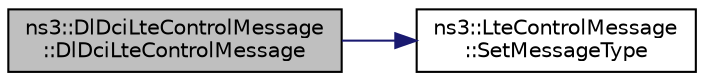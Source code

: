 digraph "ns3::DlDciLteControlMessage::DlDciLteControlMessage"
{
  edge [fontname="Helvetica",fontsize="10",labelfontname="Helvetica",labelfontsize="10"];
  node [fontname="Helvetica",fontsize="10",shape=record];
  rankdir="LR";
  Node1 [label="ns3::DlDciLteControlMessage\l::DlDciLteControlMessage",height=0.2,width=0.4,color="black", fillcolor="grey75", style="filled", fontcolor="black"];
  Node1 -> Node2 [color="midnightblue",fontsize="10",style="solid"];
  Node2 [label="ns3::LteControlMessage\l::SetMessageType",height=0.2,width=0.4,color="black", fillcolor="white", style="filled",URL="$d6/d83/classns3_1_1LteControlMessage.html#abb414704adba7c1949576462c41b84ad",tooltip="Set the type of the message. "];
}
